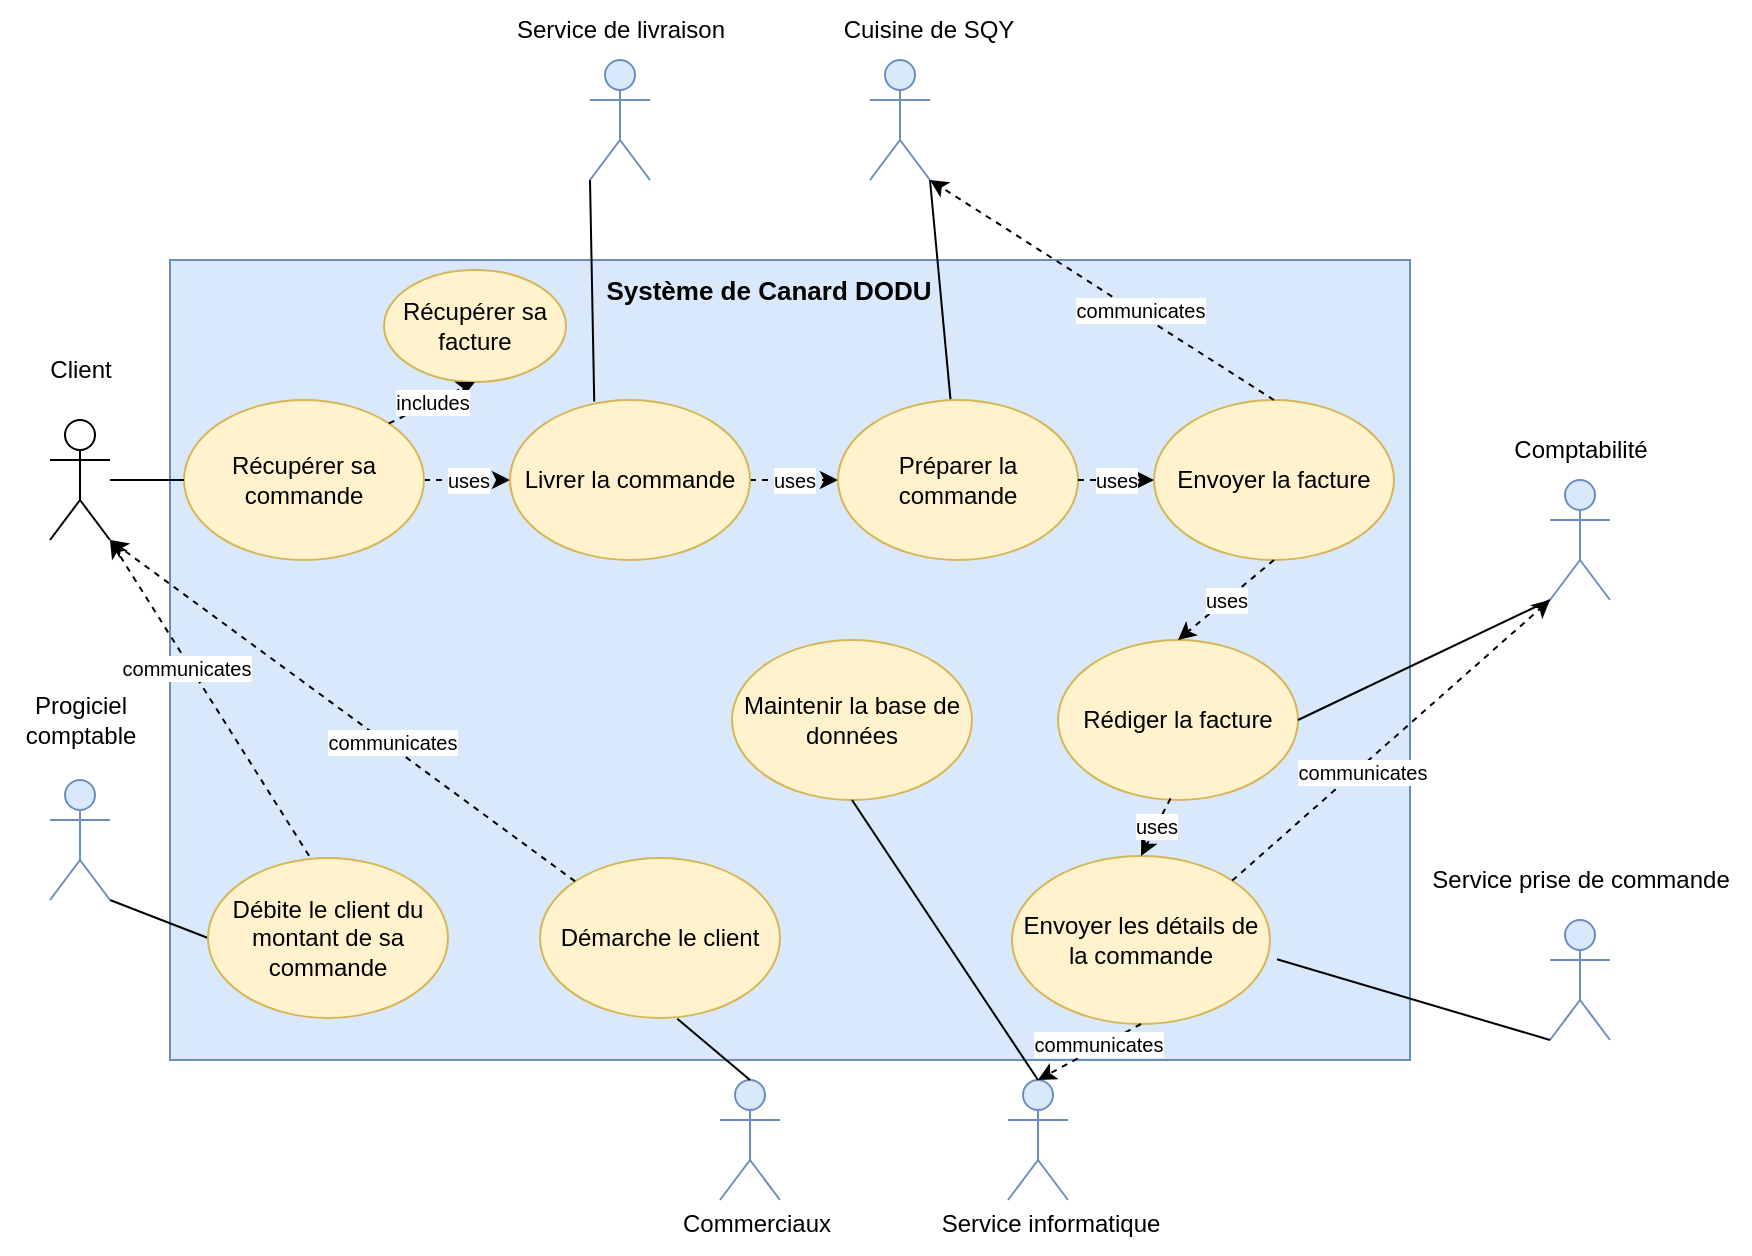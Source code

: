 <mxfile version="21.1.1" type="github">
  <diagram name="Page-1" id="GUmuV8_d1roc_fKv_fhv">
    <mxGraphModel dx="1009" dy="542" grid="0" gridSize="11" guides="1" tooltips="1" connect="1" arrows="1" fold="1" page="1" pageScale="1" pageWidth="1169" pageHeight="1654" math="0" shadow="0">
      <root>
        <mxCell id="0" />
        <mxCell id="1" parent="0" />
        <mxCell id="YfCknLSfjdIPLu3pgu05-3" value="" style="rounded=0;whiteSpace=wrap;html=1;fillColor=#dae8fc;strokeColor=#6c8ebf;" parent="1" vertex="1">
          <mxGeometry x="210" y="160" width="620" height="400" as="geometry" />
        </mxCell>
        <mxCell id="YfCknLSfjdIPLu3pgu05-1" value="" style="shape=umlActor;verticalLabelPosition=bottom;verticalAlign=top;html=1;outlineConnect=0;" parent="1" vertex="1">
          <mxGeometry x="150" y="240" width="30" height="60" as="geometry" />
        </mxCell>
        <mxCell id="YfCknLSfjdIPLu3pgu05-12" style="edgeStyle=orthogonalEdgeStyle;orthogonalLoop=1;jettySize=auto;html=1;strokeColor=none;rounded=1;" parent="1" source="YfCknLSfjdIPLu3pgu05-5" target="YfCknLSfjdIPLu3pgu05-7" edge="1">
          <mxGeometry relative="1" as="geometry" />
        </mxCell>
        <mxCell id="po1A5LSNfM-hK7pwLFZ9-29" value="&lt;font style=&quot;font-size: 10px;&quot;&gt;uses&lt;/font&gt;" style="edgeStyle=orthogonalEdgeStyle;rounded=0;orthogonalLoop=1;jettySize=auto;html=1;exitX=1;exitY=0.5;exitDx=0;exitDy=0;entryX=0;entryY=0.5;entryDx=0;entryDy=0;dashed=1;" parent="1" source="YfCknLSfjdIPLu3pgu05-5" target="YfCknLSfjdIPLu3pgu05-20" edge="1">
          <mxGeometry relative="1" as="geometry" />
        </mxCell>
        <mxCell id="YfCknLSfjdIPLu3pgu05-5" value="Récupérer sa commande" style="ellipse;whiteSpace=wrap;html=1;fillColor=#fff2cc;strokeColor=#d6b656;" parent="1" vertex="1">
          <mxGeometry x="217" y="230" width="120" height="80" as="geometry" />
        </mxCell>
        <mxCell id="YfCknLSfjdIPLu3pgu05-11" style="edgeStyle=orthogonalEdgeStyle;rounded=0;orthogonalLoop=1;jettySize=auto;html=1;strokeColor=none;" parent="1" source="YfCknLSfjdIPLu3pgu05-7" target="YfCknLSfjdIPLu3pgu05-5" edge="1">
          <mxGeometry relative="1" as="geometry" />
        </mxCell>
        <mxCell id="YfCknLSfjdIPLu3pgu05-7" value="" style="shape=umlActor;verticalLabelPosition=bottom;verticalAlign=top;html=1;outlineConnect=0;fillColor=#dae8fc;strokeColor=#6c8ebf;" parent="1" vertex="1">
          <mxGeometry x="420" y="60" width="30" height="60" as="geometry" />
        </mxCell>
        <mxCell id="YfCknLSfjdIPLu3pgu05-19" value="" style="endArrow=none;html=1;rounded=0;entryX=0;entryY=0.5;entryDx=0;entryDy=0;" parent="1" source="YfCknLSfjdIPLu3pgu05-1" target="YfCknLSfjdIPLu3pgu05-5" edge="1">
          <mxGeometry width="50" height="50" relative="1" as="geometry">
            <mxPoint x="500" y="340" as="sourcePoint" />
            <mxPoint x="550" y="290" as="targetPoint" />
          </mxGeometry>
        </mxCell>
        <mxCell id="po1A5LSNfM-hK7pwLFZ9-5" value="&lt;font style=&quot;font-size: 10px;&quot;&gt;uses&lt;/font&gt;" style="edgeStyle=orthogonalEdgeStyle;rounded=0;orthogonalLoop=1;jettySize=auto;html=1;exitX=1;exitY=0.5;exitDx=0;exitDy=0;dashed=1;" parent="1" source="YfCknLSfjdIPLu3pgu05-20" target="YfCknLSfjdIPLu3pgu05-31" edge="1">
          <mxGeometry relative="1" as="geometry" />
        </mxCell>
        <mxCell id="YfCknLSfjdIPLu3pgu05-20" value="Livrer la commande" style="ellipse;whiteSpace=wrap;html=1;fillColor=#fff2cc;strokeColor=#d6b656;" parent="1" vertex="1">
          <mxGeometry x="380" y="230" width="120" height="80" as="geometry" />
        </mxCell>
        <mxCell id="YfCknLSfjdIPLu3pgu05-29" value="" style="shape=umlActor;verticalLabelPosition=bottom;verticalAlign=top;html=1;outlineConnect=0;fillColor=#dae8fc;strokeColor=#6c8ebf;" parent="1" vertex="1">
          <mxGeometry x="560" y="60" width="30" height="60" as="geometry" />
        </mxCell>
        <mxCell id="YfCknLSfjdIPLu3pgu05-36" value="&lt;blockquote style=&quot;margin: 0 0 0 40px; border: none; padding: 0px;&quot;&gt;&lt;div style=&quot;&quot;&gt;&lt;br&gt;&lt;/div&gt;&lt;/blockquote&gt;" style="shape=umlActor;verticalLabelPosition=bottom;verticalAlign=top;html=1;outlineConnect=0;fillColor=#dae8fc;strokeColor=#6c8ebf;align=center;" parent="1" vertex="1">
          <mxGeometry x="900" y="270" width="30" height="60" as="geometry" />
        </mxCell>
        <mxCell id="YfCknLSfjdIPLu3pgu05-38" value="" style="endArrow=none;html=1;rounded=0;entryX=0.351;entryY=0.009;entryDx=0;entryDy=0;entryPerimeter=0;textOpacity=50;exitX=0;exitY=1;exitDx=0;exitDy=0;exitPerimeter=0;" parent="1" source="YfCknLSfjdIPLu3pgu05-7" target="YfCknLSfjdIPLu3pgu05-20" edge="1">
          <mxGeometry width="50" height="50" relative="1" as="geometry">
            <mxPoint x="500" y="400" as="sourcePoint" />
            <mxPoint x="500" y="240" as="targetPoint" />
          </mxGeometry>
        </mxCell>
        <mxCell id="YfCknLSfjdIPLu3pgu05-39" value="" style="endArrow=none;html=1;rounded=0;textOpacity=50;exitX=1;exitY=1;exitDx=0;exitDy=0;exitPerimeter=0;" parent="1" source="YfCknLSfjdIPLu3pgu05-29" target="YfCknLSfjdIPLu3pgu05-31" edge="1">
          <mxGeometry width="50" height="50" relative="1" as="geometry">
            <mxPoint x="650" y="120" as="sourcePoint" />
            <mxPoint x="716" y="235" as="targetPoint" />
          </mxGeometry>
        </mxCell>
        <mxCell id="YfCknLSfjdIPLu3pgu05-41" value="Rédiger la facture" style="ellipse;whiteSpace=wrap;html=1;fillColor=#fff2cc;strokeColor=#d6b656;" parent="1" vertex="1">
          <mxGeometry x="654" y="350" width="120" height="80" as="geometry" />
        </mxCell>
        <mxCell id="YfCknLSfjdIPLu3pgu05-47" value="" style="endArrow=none;html=1;rounded=0;entryX=1;entryY=0.5;entryDx=0;entryDy=0;exitX=0;exitY=1;exitDx=0;exitDy=0;exitPerimeter=0;" parent="1" source="YfCknLSfjdIPLu3pgu05-36" target="YfCknLSfjdIPLu3pgu05-41" edge="1">
          <mxGeometry width="50" height="50" relative="1" as="geometry">
            <mxPoint x="500" y="310" as="sourcePoint" />
            <mxPoint x="550" y="260" as="targetPoint" />
          </mxGeometry>
        </mxCell>
        <mxCell id="YfCknLSfjdIPLu3pgu05-48" value="Service de livraison" style="text;html=1;align=center;verticalAlign=middle;resizable=0;points=[];autosize=1;strokeColor=none;fillColor=none;" parent="1" vertex="1">
          <mxGeometry x="370" y="30" width="130" height="30" as="geometry" />
        </mxCell>
        <mxCell id="YfCknLSfjdIPLu3pgu05-49" value="Client" style="text;html=1;align=center;verticalAlign=middle;resizable=0;points=[];autosize=1;strokeColor=none;fillColor=none;" parent="1" vertex="1">
          <mxGeometry x="140" y="200" width="50" height="30" as="geometry" />
        </mxCell>
        <mxCell id="YfCknLSfjdIPLu3pgu05-50" value="Cuisine de SQY" style="text;html=1;align=center;verticalAlign=middle;resizable=0;points=[];autosize=1;strokeColor=none;fillColor=none;" parent="1" vertex="1">
          <mxGeometry x="534" y="30" width="110" height="30" as="geometry" />
        </mxCell>
        <mxCell id="YfCknLSfjdIPLu3pgu05-51" value="Comptabilité" style="text;html=1;align=center;verticalAlign=middle;resizable=0;points=[];autosize=1;strokeColor=none;fillColor=none;" parent="1" vertex="1">
          <mxGeometry x="870" y="240" width="90" height="30" as="geometry" />
        </mxCell>
        <mxCell id="YfCknLSfjdIPLu3pgu05-53" value="Progiciel&lt;br&gt;comptable" style="text;html=1;align=center;verticalAlign=middle;resizable=0;points=[];autosize=1;strokeColor=none;fillColor=none;" parent="1" vertex="1">
          <mxGeometry x="125" y="370" width="80" height="40" as="geometry" />
        </mxCell>
        <mxCell id="YfCknLSfjdIPLu3pgu05-54" value="" style="endArrow=none;html=1;rounded=0;exitX=1;exitY=1;exitDx=0;exitDy=0;exitPerimeter=0;entryX=0;entryY=0.5;entryDx=0;entryDy=0;" parent="1" source="YfCknLSfjdIPLu3pgu05-62" target="YfCknLSfjdIPLu3pgu05-55" edge="1">
          <mxGeometry width="50" height="50" relative="1" as="geometry">
            <mxPoint x="240" y="650" as="sourcePoint" />
            <mxPoint x="550" y="260" as="targetPoint" />
          </mxGeometry>
        </mxCell>
        <mxCell id="YfCknLSfjdIPLu3pgu05-55" value="Débite le client du montant de sa commande" style="ellipse;whiteSpace=wrap;html=1;fillColor=#fff2cc;strokeColor=#d6b656;" parent="1" vertex="1">
          <mxGeometry x="229" y="459" width="120" height="80" as="geometry" />
        </mxCell>
        <mxCell id="YfCknLSfjdIPLu3pgu05-57" value="&lt;blockquote style=&quot;margin: 0 0 0 40px; border: none; padding: 0px;&quot;&gt;&lt;div style=&quot;&quot;&gt;&lt;br&gt;&lt;/div&gt;&lt;/blockquote&gt;" style="shape=umlActor;verticalLabelPosition=bottom;verticalAlign=top;html=1;outlineConnect=0;fillColor=#dae8fc;strokeColor=#6c8ebf;align=center;" parent="1" vertex="1">
          <mxGeometry x="900" y="490" width="30" height="60" as="geometry" />
        </mxCell>
        <mxCell id="YfCknLSfjdIPLu3pgu05-58" value="Envoyer les détails de la commande" style="ellipse;whiteSpace=wrap;html=1;fillColor=#fff2cc;strokeColor=#d6b656;" parent="1" vertex="1">
          <mxGeometry x="631" y="458" width="129" height="84" as="geometry" />
        </mxCell>
        <mxCell id="YfCknLSfjdIPLu3pgu05-61" value="Service prise de commande" style="text;html=1;align=center;verticalAlign=middle;resizable=0;points=[];autosize=1;strokeColor=none;fillColor=none;" parent="1" vertex="1">
          <mxGeometry x="830" y="455" width="170" height="30" as="geometry" />
        </mxCell>
        <mxCell id="YfCknLSfjdIPLu3pgu05-62" value="&lt;blockquote style=&quot;margin: 0 0 0 40px; border: none; padding: 0px;&quot;&gt;&lt;div style=&quot;&quot;&gt;&lt;br&gt;&lt;/div&gt;&lt;/blockquote&gt;" style="shape=umlActor;verticalLabelPosition=bottom;verticalAlign=top;html=1;outlineConnect=0;fillColor=#dae8fc;strokeColor=#6c8ebf;align=center;" parent="1" vertex="1">
          <mxGeometry x="150" y="420" width="30" height="60" as="geometry" />
        </mxCell>
        <mxCell id="YfCknLSfjdIPLu3pgu05-65" value="" style="endArrow=none;html=1;rounded=0;entryX=1.027;entryY=0.615;entryDx=0;entryDy=0;entryPerimeter=0;exitX=0;exitY=1;exitDx=0;exitDy=0;exitPerimeter=0;" parent="1" source="YfCknLSfjdIPLu3pgu05-57" target="YfCknLSfjdIPLu3pgu05-58" edge="1">
          <mxGeometry width="50" height="50" relative="1" as="geometry">
            <mxPoint x="500" y="430" as="sourcePoint" />
            <mxPoint x="550" y="380" as="targetPoint" />
          </mxGeometry>
        </mxCell>
        <mxCell id="YfCknLSfjdIPLu3pgu05-67" value="&lt;blockquote style=&quot;margin: 0 0 0 40px; border: none; padding: 0px;&quot;&gt;&lt;div style=&quot;&quot;&gt;&lt;br&gt;&lt;/div&gt;&lt;/blockquote&gt;" style="shape=umlActor;verticalLabelPosition=bottom;verticalAlign=top;html=1;outlineConnect=0;fillColor=#dae8fc;strokeColor=#6c8ebf;align=center;" parent="1" vertex="1">
          <mxGeometry x="629" y="570" width="30" height="60" as="geometry" />
        </mxCell>
        <mxCell id="YfCknLSfjdIPLu3pgu05-68" value="Service informatique&lt;br&gt;" style="text;html=1;align=center;verticalAlign=middle;resizable=0;points=[];autosize=1;strokeColor=none;fillColor=none;" parent="1" vertex="1">
          <mxGeometry x="585" y="627" width="130" height="30" as="geometry" />
        </mxCell>
        <mxCell id="YfCknLSfjdIPLu3pgu05-71" value="&lt;blockquote style=&quot;margin: 0 0 0 40px; border: none; padding: 0px;&quot;&gt;&lt;div style=&quot;&quot;&gt;&lt;br&gt;&lt;/div&gt;&lt;/blockquote&gt;" style="shape=umlActor;verticalLabelPosition=bottom;verticalAlign=top;html=1;outlineConnect=0;fillColor=#dae8fc;strokeColor=#6c8ebf;align=center;" parent="1" vertex="1">
          <mxGeometry x="485" y="570" width="30" height="60" as="geometry" />
        </mxCell>
        <mxCell id="YfCknLSfjdIPLu3pgu05-72" value="Commerciaux" style="text;html=1;align=center;verticalAlign=middle;resizable=0;points=[];autosize=1;strokeColor=none;fillColor=none;" parent="1" vertex="1">
          <mxGeometry x="453" y="627" width="100" height="30" as="geometry" />
        </mxCell>
        <mxCell id="YfCknLSfjdIPLu3pgu05-77" value="Démarche le client" style="ellipse;whiteSpace=wrap;html=1;fillColor=#fff2cc;strokeColor=#d6b656;" parent="1" vertex="1">
          <mxGeometry x="395" y="459" width="120" height="80" as="geometry" />
        </mxCell>
        <mxCell id="YfCknLSfjdIPLu3pgu05-78" value="" style="endArrow=none;html=1;rounded=0;exitX=0.572;exitY=1.005;exitDx=0;exitDy=0;exitPerimeter=0;entryX=0.5;entryY=0;entryDx=0;entryDy=0;entryPerimeter=0;" parent="1" source="YfCknLSfjdIPLu3pgu05-77" target="YfCknLSfjdIPLu3pgu05-71" edge="1">
          <mxGeometry width="50" height="50" relative="1" as="geometry">
            <mxPoint x="500" y="450" as="sourcePoint" />
            <mxPoint x="550" y="400" as="targetPoint" />
          </mxGeometry>
        </mxCell>
        <mxCell id="po1A5LSNfM-hK7pwLFZ9-7" value="&lt;font style=&quot;font-size: 10px;&quot;&gt;uses&lt;/font&gt;" style="orthogonalLoop=1;jettySize=auto;html=1;exitX=0.469;exitY=0.99;exitDx=0;exitDy=0;dashed=1;exitPerimeter=0;entryX=0.5;entryY=0;entryDx=0;entryDy=0;rounded=0;" parent="1" source="YfCknLSfjdIPLu3pgu05-41" target="YfCknLSfjdIPLu3pgu05-58" edge="1">
          <mxGeometry x="-0.012" relative="1" as="geometry">
            <mxPoint x="716" y="323" as="sourcePoint" />
            <mxPoint x="716" y="359" as="targetPoint" />
            <mxPoint as="offset" />
          </mxGeometry>
        </mxCell>
        <mxCell id="po1A5LSNfM-hK7pwLFZ9-10" style="rounded=0;orthogonalLoop=1;jettySize=auto;html=1;exitX=0;exitY=0;exitDx=0;exitDy=0;entryX=1;entryY=1;entryDx=0;entryDy=0;entryPerimeter=0;dashed=1;" parent="1" source="YfCknLSfjdIPLu3pgu05-77" target="YfCknLSfjdIPLu3pgu05-1" edge="1">
          <mxGeometry relative="1" as="geometry">
            <mxPoint x="669" y="373" as="sourcePoint" />
            <mxPoint x="601" y="131" as="targetPoint" />
          </mxGeometry>
        </mxCell>
        <mxCell id="po1A5LSNfM-hK7pwLFZ9-14" value="&lt;font style=&quot;font-size: 10px;&quot;&gt;communicates&lt;/font&gt;" style="edgeLabel;html=1;align=center;verticalAlign=middle;resizable=0;points=[];" parent="po1A5LSNfM-hK7pwLFZ9-10" vertex="1" connectable="0">
          <mxGeometry x="-0.202" y="-2" relative="1" as="geometry">
            <mxPoint as="offset" />
          </mxGeometry>
        </mxCell>
        <mxCell id="po1A5LSNfM-hK7pwLFZ9-12" style="rounded=0;orthogonalLoop=1;jettySize=auto;html=1;exitX=0.421;exitY=-0.014;exitDx=0;exitDy=0;entryX=1;entryY=1;entryDx=0;entryDy=0;entryPerimeter=0;dashed=1;exitPerimeter=0;" parent="1" source="YfCknLSfjdIPLu3pgu05-55" target="YfCknLSfjdIPLu3pgu05-1" edge="1">
          <mxGeometry relative="1" as="geometry">
            <mxPoint x="680" y="384" as="sourcePoint" />
            <mxPoint x="612" y="142" as="targetPoint" />
          </mxGeometry>
        </mxCell>
        <mxCell id="po1A5LSNfM-hK7pwLFZ9-13" value="&lt;font style=&quot;font-size: 10px;&quot;&gt;communicates&lt;/font&gt;" style="edgeLabel;html=1;align=center;verticalAlign=middle;resizable=0;points=[];" parent="po1A5LSNfM-hK7pwLFZ9-12" vertex="1" connectable="0">
          <mxGeometry x="0.2" y="2" relative="1" as="geometry">
            <mxPoint as="offset" />
          </mxGeometry>
        </mxCell>
        <mxCell id="po1A5LSNfM-hK7pwLFZ9-15" style="rounded=0;orthogonalLoop=1;jettySize=auto;html=1;exitX=0.5;exitY=1;exitDx=0;exitDy=0;dashed=1;entryX=0.5;entryY=0;entryDx=0;entryDy=0;entryPerimeter=0;" parent="1" source="YfCknLSfjdIPLu3pgu05-58" target="YfCknLSfjdIPLu3pgu05-67" edge="1">
          <mxGeometry relative="1" as="geometry">
            <mxPoint x="491" y="411" as="sourcePoint" />
            <mxPoint x="659" y="590" as="targetPoint" />
          </mxGeometry>
        </mxCell>
        <mxCell id="po1A5LSNfM-hK7pwLFZ9-16" value="&lt;font style=&quot;font-size: 10px;&quot;&gt;communicates&lt;/font&gt;" style="edgeLabel;html=1;align=center;verticalAlign=middle;resizable=0;points=[];" parent="po1A5LSNfM-hK7pwLFZ9-15" vertex="1" connectable="0">
          <mxGeometry x="-0.202" y="-2" relative="1" as="geometry">
            <mxPoint as="offset" />
          </mxGeometry>
        </mxCell>
        <mxCell id="po1A5LSNfM-hK7pwLFZ9-19" value="Maintenir la base de données" style="ellipse;whiteSpace=wrap;html=1;fillColor=#fff2cc;strokeColor=#d6b656;" parent="1" vertex="1">
          <mxGeometry x="491" y="350" width="120" height="80" as="geometry" />
        </mxCell>
        <mxCell id="po1A5LSNfM-hK7pwLFZ9-20" value="" style="endArrow=none;html=1;rounded=0;exitX=0.5;exitY=1;exitDx=0;exitDy=0;entryX=0.5;entryY=0;entryDx=0;entryDy=0;entryPerimeter=0;" parent="1" source="po1A5LSNfM-hK7pwLFZ9-19" target="YfCknLSfjdIPLu3pgu05-67" edge="1">
          <mxGeometry width="50" height="50" relative="1" as="geometry">
            <mxPoint x="500" y="394" as="sourcePoint" />
            <mxPoint x="550" y="344" as="targetPoint" />
          </mxGeometry>
        </mxCell>
        <mxCell id="YfCknLSfjdIPLu3pgu05-31" value="Préparer la commande" style="ellipse;whiteSpace=wrap;html=1;fillColor=#fff2cc;strokeColor=#d6b656;" parent="1" vertex="1">
          <mxGeometry x="544" y="230" width="120" height="80" as="geometry" />
        </mxCell>
        <mxCell id="po1A5LSNfM-hK7pwLFZ9-24" value="Envoyer la facture" style="ellipse;whiteSpace=wrap;html=1;fillColor=#fff2cc;strokeColor=#d6b656;" parent="1" vertex="1">
          <mxGeometry x="702" y="230" width="120" height="80" as="geometry" />
        </mxCell>
        <mxCell id="po1A5LSNfM-hK7pwLFZ9-25" value="&lt;font style=&quot;font-size: 10px;&quot;&gt;uses&lt;/font&gt;" style="rounded=0;orthogonalLoop=1;jettySize=auto;html=1;exitX=0.5;exitY=1;exitDx=0;exitDy=0;dashed=1;entryX=0.5;entryY=0;entryDx=0;entryDy=0;" parent="1" source="po1A5LSNfM-hK7pwLFZ9-24" target="YfCknLSfjdIPLu3pgu05-41" edge="1">
          <mxGeometry relative="1" as="geometry">
            <mxPoint x="524" y="281" as="sourcePoint" />
            <mxPoint x="571" y="281" as="targetPoint" />
          </mxGeometry>
        </mxCell>
        <mxCell id="po1A5LSNfM-hK7pwLFZ9-26" style="rounded=0;orthogonalLoop=1;jettySize=auto;html=1;exitX=0.5;exitY=0;exitDx=0;exitDy=0;entryX=1;entryY=1;entryDx=0;entryDy=0;entryPerimeter=0;dashed=1;" parent="1" source="po1A5LSNfM-hK7pwLFZ9-24" target="YfCknLSfjdIPLu3pgu05-29" edge="1">
          <mxGeometry relative="1" as="geometry">
            <mxPoint x="424" y="482" as="sourcePoint" />
            <mxPoint x="191" y="311" as="targetPoint" />
          </mxGeometry>
        </mxCell>
        <mxCell id="po1A5LSNfM-hK7pwLFZ9-27" value="&lt;font style=&quot;font-size: 10px;&quot;&gt;communicates&lt;/font&gt;" style="edgeLabel;html=1;align=center;verticalAlign=middle;resizable=0;points=[];" parent="po1A5LSNfM-hK7pwLFZ9-26" vertex="1" connectable="0">
          <mxGeometry x="-0.202" y="-2" relative="1" as="geometry">
            <mxPoint as="offset" />
          </mxGeometry>
        </mxCell>
        <mxCell id="po1A5LSNfM-hK7pwLFZ9-28" value="&lt;font style=&quot;font-size: 10px;&quot;&gt;uses&lt;/font&gt;" style="edgeStyle=orthogonalEdgeStyle;rounded=0;orthogonalLoop=1;jettySize=auto;html=1;dashed=1;entryX=0;entryY=0.5;entryDx=0;entryDy=0;exitX=1;exitY=0.5;exitDx=0;exitDy=0;" parent="1" source="YfCknLSfjdIPLu3pgu05-31" target="po1A5LSNfM-hK7pwLFZ9-24" edge="1">
          <mxGeometry relative="1" as="geometry">
            <mxPoint x="680" y="270" as="sourcePoint" />
            <mxPoint x="571" y="281" as="targetPoint" />
          </mxGeometry>
        </mxCell>
        <mxCell id="po1A5LSNfM-hK7pwLFZ9-30" style="rounded=0;orthogonalLoop=1;jettySize=auto;html=1;exitX=1;exitY=0;exitDx=0;exitDy=0;entryX=0;entryY=1;entryDx=0;entryDy=0;entryPerimeter=0;dashed=1;" parent="1" source="YfCknLSfjdIPLu3pgu05-58" target="YfCknLSfjdIPLu3pgu05-36" edge="1">
          <mxGeometry relative="1" as="geometry">
            <mxPoint x="773" y="241" as="sourcePoint" />
            <mxPoint x="601" y="131" as="targetPoint" />
          </mxGeometry>
        </mxCell>
        <mxCell id="po1A5LSNfM-hK7pwLFZ9-31" value="&lt;font style=&quot;font-size: 10px;&quot;&gt;communicates&lt;/font&gt;" style="edgeLabel;html=1;align=center;verticalAlign=middle;resizable=0;points=[];" parent="po1A5LSNfM-hK7pwLFZ9-30" vertex="1" connectable="0">
          <mxGeometry x="-0.202" y="-2" relative="1" as="geometry">
            <mxPoint as="offset" />
          </mxGeometry>
        </mxCell>
        <mxCell id="po1A5LSNfM-hK7pwLFZ9-33" value="Récupérer sa facture" style="ellipse;whiteSpace=wrap;html=1;fillColor=#fff2cc;strokeColor=#d6b656;" parent="1" vertex="1">
          <mxGeometry x="317" y="165" width="91" height="56" as="geometry" />
        </mxCell>
        <mxCell id="po1A5LSNfM-hK7pwLFZ9-35" value="&lt;font style=&quot;font-size: 10px;&quot;&gt;includes&lt;/font&gt;" style="rounded=0;orthogonalLoop=1;jettySize=auto;html=1;exitX=1;exitY=0;exitDx=0;exitDy=0;entryX=0.5;entryY=1;entryDx=0;entryDy=0;dashed=1;" parent="1" source="YfCknLSfjdIPLu3pgu05-5" target="po1A5LSNfM-hK7pwLFZ9-33" edge="1">
          <mxGeometry relative="1" as="geometry">
            <mxPoint x="348" y="281" as="sourcePoint" />
            <mxPoint x="391" y="281" as="targetPoint" />
          </mxGeometry>
        </mxCell>
        <mxCell id="po1A5LSNfM-hK7pwLFZ9-36" value="&lt;b&gt;&lt;font style=&quot;font-size: 13px;&quot;&gt;Système de Canard DODU&lt;/font&gt;&lt;/b&gt;" style="text;html=1;align=center;verticalAlign=middle;resizable=0;points=[];autosize=1;strokeColor=none;fillColor=none;" parent="1" vertex="1">
          <mxGeometry x="418" y="161" width="181" height="28" as="geometry" />
        </mxCell>
      </root>
    </mxGraphModel>
  </diagram>
</mxfile>
